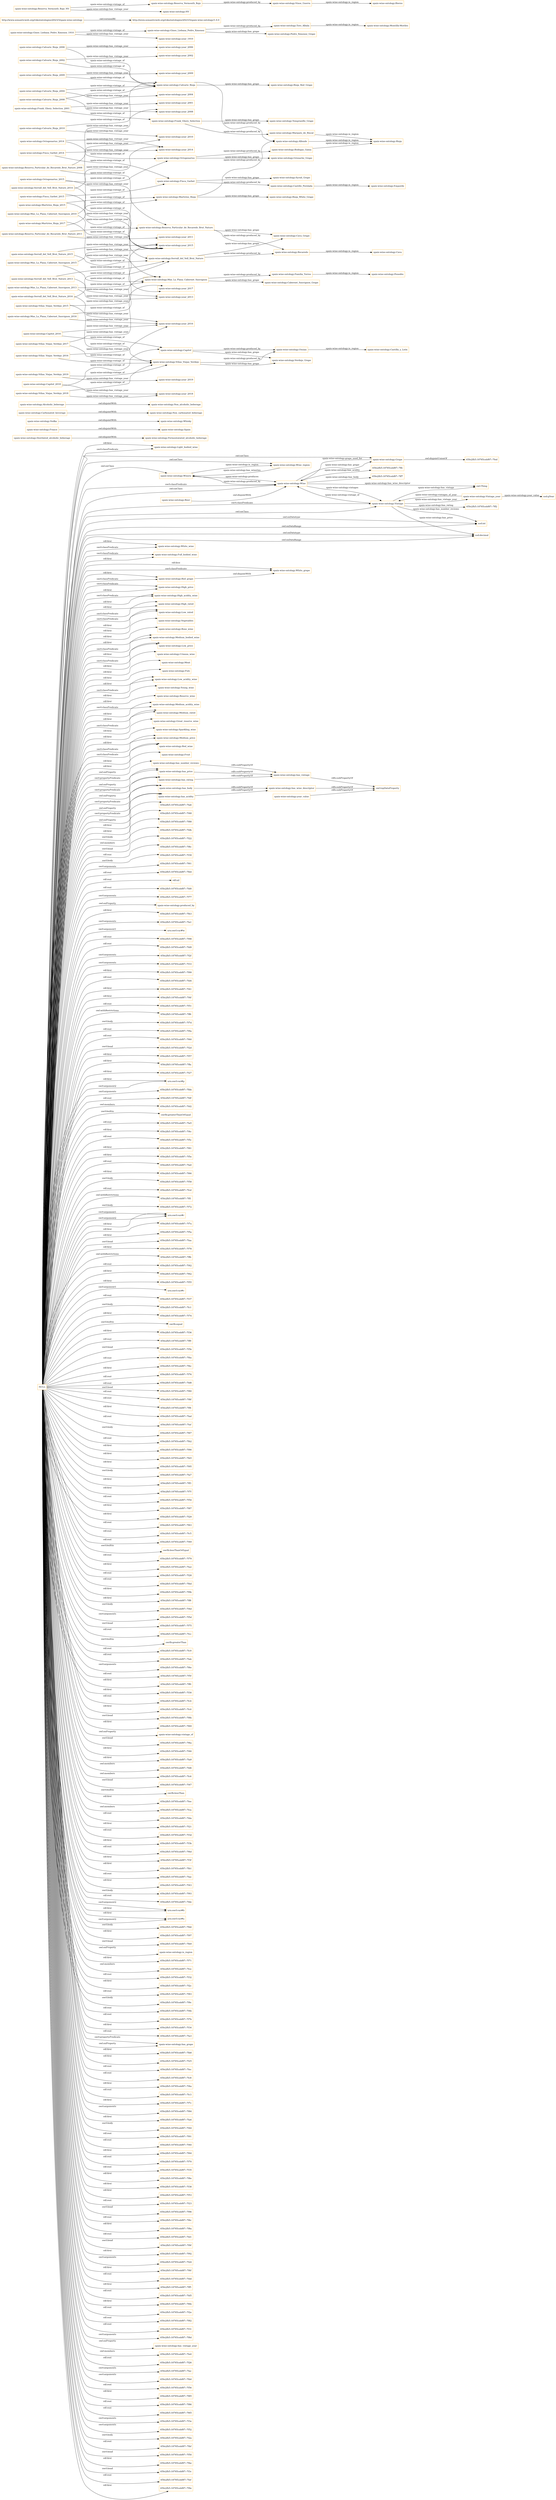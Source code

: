 digraph ar2dtool_diagram { 
rankdir=LR;
size="1501"
node [shape = rectangle, color="orange"]; "spain-wine-ontology:Light_bodied_wine" "spain-wine-ontology:Winery" "spain-wine-ontology:White_wine" "spain-wine-ontology:Full_bodied_wine" "spain-wine-ontology:White_grape" "spain-wine-ontology:Destilated_alcoholic_beberage" "spain-wine-ontology:High_price" "spain-wine-ontology:Spain" "spain-wine-ontology:Vodka" "spain-wine-ontology:High_acidity_wine" "spain-wine-ontology:High_rated" "spain-wine-ontology:Low_rated" "spain-wine-ontology:Vegetables" "spain-wine-ontology:Rose_wine" "spain-wine-ontology:Medium_bodied_wine" "spain-wine-ontology:Low_price" "spain-wine-ontology:Crianza_wine" "spain-wine-ontology:Meat" "spain-wine-ontology:Fish" "spain-wine-ontology:Whisky" "spain-wine-ontology:Wine_region" "spain-wine-ontology:Non_carbonated_beberage" "spain-wine-ontology:France" "spain-wine-ontology:Wine" "spain-wine-ontology:Grape" "spain-wine-ontology:Low_acidity_wine" "spain-wine-ontology:Young_wine" "spain-wine-ontology:Red_grape" "spain-wine-ontology:Vintage_year" "spain-wine-ontology:Beer" "spain-wine-ontology:Reserve_wine" "spain-wine-ontology:Medium_acidity_wine" "spain-wine-ontology:Non_alcoholic_beberage" "spain-wine-ontology:Medium_rated" "spain-wine-ontology:Great_reserve_wine" "spain-wine-ontology:Sparkling_wine" "spain-wine-ontology:Carbonated_beverage" "spain-wine-ontology:Medium_price" "spain-wine-ontology:Red_wine" "spain-wine-ontology:Fruit" "spain-wine-ontology:Fermentatated_alcoholic_beberage" "spain-wine-ontology:Vintage" "spain-wine-ontology:Alcoholic_beberage" ; /*classes style*/
	"spain-wine-ontology:Calvario_Rioja_2010" -> "spain-wine-ontology:Calvario_Rioja" [ label = "spain-wine-ontology:vintage_of" ];
	"spain-wine-ontology:Calvario_Rioja_2010" -> "spain-wine-ontology:year_2010" [ label = "spain-wine-ontology:has_vintage_year" ];
	"spain-wine-ontology:year_value" -> "owl:topDataProperty" [ label = "rdfs:subPropertyOf" ];
	"spain-wine-ontology:Mas_La_Plana_Cabernet_Sauvignon" -> "spain-wine-ontology:Familia_Torres" [ label = "spain-wine-ontology:produced_by" ];
	"spain-wine-ontology:Mas_La_Plana_Cabernet_Sauvignon" -> "spain-wine-ontology:Cabernet_Sauvignon_Grape" [ label = "spain-wine-ontology:has_grape" ];
	"spain-wine-ontology:Calvario_Rioja_2008" -> "spain-wine-ontology:Calvario_Rioja" [ label = "spain-wine-ontology:vintage_of" ];
	"spain-wine-ontology:Calvario_Rioja_2008" -> "spain-wine-ontology:year_2008" [ label = "spain-wine-ontology:has_vintage_year" ];
	"spain-wine-ontology:Viñas_Viejas_Verdejo_2017" -> "spain-wine-ontology:Viñas_Viejas_Verdejo" [ label = "spain-wine-ontology:vintage_of" ];
	"spain-wine-ontology:Viñas_Viejas_Verdejo_2017" -> "spain-wine-ontology:year_2017" [ label = "spain-wine-ontology:has_vintage_year" ];
	"spain-wine-ontology:Red_grape" -> "spain-wine-ontology:White_grape" [ label = "owl:disjointWith" ];
	"spain-wine-ontology:has_rating" -> "spain-wine-ontology:has_vintage" [ label = "rdfs:subPropertyOf" ];
	"spain-wine-ontology:Gines_Liebana_Pedro_Ximenez" -> "spain-wine-ontology:Toro_Albala" [ label = "spain-wine-ontology:produced_by" ];
	"spain-wine-ontology:Gines_Liebana_Pedro_Ximenez" -> "spain-wine-ontology:Pedro_Ximenez_Grape" [ label = "spain-wine-ontology:has_grape" ];
	"spain-wine-ontology:Calvario_Rioja_2002" -> "spain-wine-ontology:Calvario_Rioja" [ label = "spain-wine-ontology:vintage_of" ];
	"spain-wine-ontology:Calvario_Rioja_2002" -> "spain-wine-ontology:year_2002" [ label = "spain-wine-ontology:has_vintage_year" ];
	"spain-wine-ontology:Ossian" -> "spain-wine-ontology:Castilla_y_León" [ label = "spain-wine-ontology:is_region" ];
	"spain-wine-ontology:Carbonated_beverage" -> "spain-wine-ontology:Non_carbonated_beberage" [ label = "owl:disjointWith" ];
	"spain-wine-ontology:has_number_reviews" -> "spain-wine-ontology:has_vintage" [ label = "rdfs:subPropertyOf" ];
	"spain-wine-ontology:Reserva_Particular_de_Recaredo_Brut_Nature_2011" -> "spain-wine-ontology:Reserva_Particular_de_Recaredo_Brut_Nature" [ label = "spain-wine-ontology:vintage_of" ];
	"spain-wine-ontology:Reserva_Particular_de_Recaredo_Brut_Nature_2011" -> "spain-wine-ontology:year_2011" [ label = "spain-wine-ontology:has_vintage_year" ];
	"spain-wine-ontology:Martiries_Rioja" -> "spain-wine-ontology:Allende" [ label = "spain-wine-ontology:produced_by" ];
	"spain-wine-ontology:Martiries_Rioja" -> "spain-wine-ontology:Rioja_White_Grape" [ label = "spain-wine-ontology:has_grape" ];
	"spain-wine-ontology:Viñas_Viejas_Verdejo_2016" -> "spain-wine-ontology:Viñas_Viejas_Verdejo" [ label = "spain-wine-ontology:vintage_of" ];
	"spain-wine-ontology:Viñas_Viejas_Verdejo_2016" -> "spain-wine-ontology:year_2016" [ label = "spain-wine-ontology:has_vintage_year" ];
	"spain-wine-ontology:Mas_La_Plana_Cabernet_Sauvignon_2016" -> "spain-wine-ontology:Mas_La_Plana_Cabernet_Sauvignon" [ label = "spain-wine-ontology:vintage_of" ];
	"spain-wine-ontology:Mas_La_Plana_Cabernet_Sauvignon_2016" -> "spain-wine-ontology:year_2016" [ label = "spain-wine-ontology:has_vintage_year" ];
	"spain-wine-ontology:Serrall_del_Vell_Brut_Nature_2016" -> "spain-wine-ontology:Serrall_del_Vell_Brut_Nature" [ label = "spain-wine-ontology:vintage_of" ];
	"spain-wine-ontology:Serrall_del_Vell_Brut_Nature_2016" -> "spain-wine-ontology:year_2016" [ label = "spain-wine-ontology:has_vintage_year" ];
	"spain-wine-ontology:Recaredo" -> "spain-wine-ontology:Cava" [ label = "spain-wine-ontology:is_region" ];
	"spain-wine-ontology:Gines_Liebana_Pedro_Ximenez_1910" -> "spain-wine-ontology:Gines_Liebana_Pedro_Ximenez" [ label = "spain-wine-ontology:vintage_of" ];
	"spain-wine-ontology:Gines_Liebana_Pedro_Ximenez_1910" -> "spain-wine-ontology:year_1910" [ label = "spain-wine-ontology:has_vintage_year" ];
	"spain-wine-ontology:Bodegas_Gama" -> "spain-wine-ontology:Rioja" [ label = "spain-wine-ontology:is_region" ];
	"spain-wine-ontology:Frank_Ghery_Selection_2001" -> "spain-wine-ontology:Frank_Ghery_Selection" [ label = "spain-wine-ontology:vintage_of" ];
	"spain-wine-ontology:Frank_Ghery_Selection_2001" -> "spain-wine-ontology:year_2001" [ label = "spain-wine-ontology:has_vintage_year" ];
	"spain-wine-ontology:Martiries_Rioja_2017" -> "spain-wine-ontology:Martiries_Rioja" [ label = "spain-wine-ontology:vintage_of" ];
	"spain-wine-ontology:Martiries_Rioja_2017" -> "spain-wine-ontology:year_2017" [ label = "spain-wine-ontology:has_vintage_year" ];
	"spain-wine-ontology:Mas_La_Plana_Cabernet_Sauvignon_2010" -> "spain-wine-ontology:Mas_La_Plana_Cabernet_Sauvignon" [ label = "spain-wine-ontology:vintage_of" ];
	"spain-wine-ontology:Mas_La_Plana_Cabernet_Sauvignon_2010" -> "spain-wine-ontology:year_2010" [ label = "spain-wine-ontology:has_vintage_year" ];
	"spain-wine-ontology:has_wine_descriptor" -> "owl:topDataProperty" [ label = "rdfs:subPropertyOf" ];
	"spain-wine-ontology:has_price" -> "spain-wine-ontology:has_vintage" [ label = "rdfs:subPropertyOf" ];
	"spain-wine-ontology:Reserva_Particular_de_Recaredo_Brut_Nature_2008" -> "spain-wine-ontology:Reserva_Particular_de_Recaredo_Brut_Nature" [ label = "spain-wine-ontology:vintage_of" ];
	"spain-wine-ontology:Reserva_Particular_de_Recaredo_Brut_Nature_2008" -> "spain-wine-ontology:year_2008" [ label = "spain-wine-ontology:has_vintage_year" ];
	"http://www.semanticweb.org/roko/ontologies/2023/3/spain-wine-ontology" -> "http://www.semanticweb.org/roko/ontologies/2023/3/spain-wine-ontology/1.0.0" [ label = "owl:versionIRI" ];
	"spain-wine-ontology:Allende" -> "spain-wine-ontology:Rioja" [ label = "spain-wine-ontology:is_region" ];
	"spain-wine-ontology:Finca_Garbet_2015" -> "spain-wine-ontology:Finca_Garbet" [ label = "spain-wine-ontology:vintage_of" ];
	"spain-wine-ontology:Finca_Garbet_2015" -> "spain-wine-ontology:year_2015" [ label = "spain-wine-ontology:has_vintage_year" ];
	"spain-wine-ontology:Calvario_Rioja_2006" -> "spain-wine-ontology:Calvario_Rioja" [ label = "spain-wine-ontology:vintage_of" ];
	"spain-wine-ontology:Calvario_Rioja_2006" -> "spain-wine-ontology:year_2006" [ label = "spain-wine-ontology:has_vintage_year" ];
	"spain-wine-ontology:Alcoholic_beberage" -> "spain-wine-ontology:Non_alcoholic_beberage" [ label = "owl:disjointWith" ];
	"spain-wine-ontology:Viñas_Viejas_Verdejo_2015" -> "spain-wine-ontology:Viñas_Viejas_Verdejo" [ label = "spain-wine-ontology:vintage_of" ];
	"spain-wine-ontology:Viñas_Viejas_Verdejo_2015" -> "spain-wine-ontology:year_2015" [ label = "spain-wine-ontology:has_vintage_year" ];
	"spain-wine-ontology:Serrall_del_Vell_Brut_Nature" -> "spain-wine-ontology:Recaredo" [ label = "spain-wine-ontology:produced_by" ];
	"spain-wine-ontology:Serrall_del_Vell_Brut_Nature" -> "spain-wine-ontology:Cava_Grape" [ label = "spain-wine-ontology:has_grape" ];
	"spain-wine-ontology:has_acidity" -> "spain-wine-ontology:has_wine_descriptor" [ label = "rdfs:subPropertyOf" ];
	"spain-wine-ontology:Castillo_Perelada" -> "spain-wine-ontology:Empordà" [ label = "spain-wine-ontology:is_region" ];
	"spain-wine-ontology:Mas_La_Plana_Cabernet_Sauvignon_2015" -> "spain-wine-ontology:Mas_La_Plana_Cabernet_Sauvignon" [ label = "spain-wine-ontology:vintage_of" ];
	"spain-wine-ontology:Mas_La_Plana_Cabernet_Sauvignon_2015" -> "spain-wine-ontology:year_2015" [ label = "spain-wine-ontology:has_vintage_year" ];
	"spain-wine-ontology:Capitel_2018" -> "spain-wine-ontology:Capitel" [ label = "spain-wine-ontology:vintage_of" ];
	"spain-wine-ontology:Capitel_2018" -> "spain-wine-ontology:year_2018" [ label = "spain-wine-ontology:has_vintage_year" ];
	"spain-wine-ontology:Marqués_de_Riscal" -> "spain-wine-ontology:Rioja" [ label = "spain-wine-ontology:is_region" ];
	"spain-wine-ontology:Serrall_del_Vell_Brut_Nature_2015" -> "spain-wine-ontology:Serrall_del_Vell_Brut_Nature" [ label = "spain-wine-ontology:vintage_of" ];
	"spain-wine-ontology:Serrall_del_Vell_Brut_Nature_2015" -> "spain-wine-ontology:year_2015" [ label = "spain-wine-ontology:has_vintage_year" ];
	"spain-wine-ontology:Grape" -> "65fe2fb5:18785cebf87:-7fed" [ label = "owl:disjointUnionOf" ];
	"spain-wine-ontology:Octogenarius" -> "spain-wine-ontology:Bodegas_Gama" [ label = "spain-wine-ontology:produced_by" ];
	"spain-wine-ontology:Octogenarius" -> "spain-wine-ontology:Grenache_Grape" [ label = "spain-wine-ontology:has_grape" ];
	"spain-wine-ontology:Calvario_Rioja" -> "spain-wine-ontology:Allende" [ label = "spain-wine-ontology:produced_by" ];
	"spain-wine-ontology:Calvario_Rioja" -> "spain-wine-ontology:Rioja_Red_Grape" [ label = "spain-wine-ontology:has_grape" ];
	"NULL" -> "65fe2fb5:18785cebf87:-7fa6" [ label = "rdf:first" ];
	"NULL" -> "spain-wine-ontology:has_acidity" [ label = "swrl:propertyPredicate" ];
	"NULL" -> "65fe2fb5:18785cebf87:-7f48" [ label = "rdf:first" ];
	"NULL" -> "65fe2fb5:18785cebf87:-7f88" [ label = "swrl:body" ];
	"NULL" -> "spain-wine-ontology:Full_bodied_wine" [ label = "swrl:classPredicate" ];
	"NULL" -> "65fe2fb5:18785cebf87:-7fdb" [ label = "owl:members" ];
	"NULL" -> "spain-wine-ontology:High_acidity_wine" [ label = "swrl:classPredicate" ];
	"NULL" -> "65fe2fb5:18785cebf87:-7f22" [ label = "swrl:head" ];
	"NULL" -> "65fe2fb5:18785cebf87:-7f8c" [ label = "rdf:rest" ];
	"NULL" -> "65fe2fb5:18785cebf87:-7f39" [ label = "swrl:body" ];
	"NULL" -> "65fe2fb5:18785cebf87:-7f61" [ label = "swrl:arguments" ];
	"NULL" -> "65fe2fb5:18785cebf87:-7fb4" [ label = "rdf:rest" ];
	"NULL" -> "spain-wine-ontology:Winery" [ label = "owl:onClass" ];
	"NULL" -> "rdf:nil" [ label = "rdf:rest" ];
	"NULL" -> "65fe2fb5:18785cebf87:-7fd0" [ label = "rdf:rest" ];
	"NULL" -> "65fe2fb5:18785cebf87:-7f77" [ label = "swrl:arguments" ];
	"NULL" -> "spain-wine-ontology:produced_by" [ label = "owl:onProperty" ];
	"NULL" -> "65fe2fb5:18785cebf87:-7fb3" [ label = "rdf:first" ];
	"NULL" -> "spain-wine-ontology:Great_reserve_wine" [ label = "rdf:first" ];
	"NULL" -> "65fe2fb5:18785cebf87:-7fa1" [ label = "swrl:arguments" ];
	"NULL" -> "urn:swrl:var#w" [ label = "swrl:argument1" ];
	"NULL" -> "65fe2fb5:18785cebf87:-7f98" [ label = "rdf:rest" ];
	"NULL" -> "65fe2fb5:18785cebf87:-7fd9" [ label = "rdf:rest" ];
	"NULL" -> "65fe2fb5:18785cebf87:-7f2f" [ label = "swrl:arguments" ];
	"NULL" -> "65fe2fb5:18785cebf87:-7f33" [ label = "swrl:arguments" ];
	"NULL" -> "65fe2fb5:18785cebf87:-7f99" [ label = "rdf:first" ];
	"NULL" -> "65fe2fb5:18785cebf87:-7fd4" [ label = "rdf:rest" ];
	"NULL" -> "spain-wine-ontology:Meat" [ label = "rdf:first" ];
	"NULL" -> "65fe2fb5:18785cebf87:-7f41" [ label = "rdf:first" ];
	"NULL" -> "65fe2fb5:18785cebf87:-7f4f" [ label = "rdf:first" ];
	"NULL" -> "spain-wine-ontology:High_price" [ label = "swrl:classPredicate" ];
	"NULL" -> "65fe2fb5:18785cebf87:-7f51" [ label = "rdf:rest" ];
	"NULL" -> "spain-wine-ontology:Red_wine" [ label = "swrl:classPredicate" ];
	"NULL" -> "spain-wine-ontology:Vintage" [ label = "owl:onClass" ];
	"NULL" -> "65fe2fb5:18785cebf87:-7ff6" [ label = "owl:withRestrictions" ];
	"NULL" -> "65fe2fb5:18785cebf87:-7f7d" [ label = "swrl:body" ];
	"NULL" -> "65fe2fb5:18785cebf87:-7f9a" [ label = "rdf:rest" ];
	"NULL" -> "65fe2fb5:18785cebf87:-7f60" [ label = "rdf:rest" ];
	"NULL" -> "spain-wine-ontology:Sparkling_wine" [ label = "rdf:first" ];
	"NULL" -> "65fe2fb5:18785cebf87:-7f2d" [ label = "swrl:head" ];
	"NULL" -> "65fe2fb5:18785cebf87:-7f57" [ label = "rdf:first" ];
	"NULL" -> "spain-wine-ontology:Low_rated" [ label = "swrl:classPredicate" ];
	"NULL" -> "65fe2fb5:18785cebf87:-7ffa" [ label = "rdf:first" ];
	"NULL" -> "65fe2fb5:18785cebf87:-7f27" [ label = "rdf:first" ];
	"NULL" -> "urn:swrl:var#p" [ label = "rdf:first" ];
	"NULL" -> "spain-wine-ontology:has_price" [ label = "swrl:propertyPredicate" ];
	"NULL" -> "65fe2fb5:18785cebf87:-7fbb" [ label = "swrl:arguments" ];
	"NULL" -> "65fe2fb5:18785cebf87:-7fdf" [ label = "rdf:rest" ];
	"NULL" -> "65fe2fb5:18785cebf87:-7fd2" [ label = "owl:members" ];
	"NULL" -> "swrlb:greaterThanOrEqual" [ label = "swrl:builtin" ];
	"NULL" -> "65fe2fb5:18785cebf87:-7fa5" [ label = "rdf:rest" ];
	"NULL" -> "65fe2fb5:18785cebf87:-7f4c" [ label = "rdf:first" ];
	"NULL" -> "65fe2fb5:18785cebf87:-7f5c" [ label = "rdf:rest" ];
	"NULL" -> "65fe2fb5:18785cebf87:-7f81" [ label = "rdf:first" ];
	"NULL" -> "65fe2fb5:18785cebf87:-7f5e" [ label = "rdf:first" ];
	"NULL" -> "spain-wine-ontology:Medium_bodied_wine" [ label = "rdf:first" ];
	"NULL" -> "65fe2fb5:18785cebf87:-7fa0" [ label = "rdf:rest" ];
	"NULL" -> "65fe2fb5:18785cebf87:-7f66" [ label = "rdf:first" ];
	"NULL" -> "65fe2fb5:18785cebf87:-7f58" [ label = "swrl:body" ];
	"NULL" -> "65fe2fb5:18785cebf87:-7fcd" [ label = "rdf:rest" ];
	"NULL" -> "spain-wine-ontology:Wine" [ label = "swrl:classPredicate" ];
	"NULL" -> "65fe2fb5:18785cebf87:-7ff1" [ label = "owl:withRestrictions" ];
	"NULL" -> "65fe2fb5:18785cebf87:-7f72" [ label = "swrl:body" ];
	"NULL" -> "spain-wine-ontology:has_body" [ label = "swrl:propertyPredicate" ];
	"NULL" -> "urn:swrl:var#r" [ label = "swrl:argument1" ];
	"NULL" -> "xsd:int" [ label = "owl:onDatatype" ];
	"NULL" -> "65fe2fb5:18785cebf87:-7f7a" [ label = "rdf:first" ];
	"NULL" -> "65fe2fb5:18785cebf87:-7f5a" [ label = "rdf:first" ];
	"NULL" -> "spain-wine-ontology:Full_bodied_wine" [ label = "rdf:first" ];
	"NULL" -> "65fe2fb5:18785cebf87:-7faa" [ label = "swrl:head" ];
	"NULL" -> "65fe2fb5:18785cebf87:-7f78" [ label = "rdf:first" ];
	"NULL" -> "65fe2fb5:18785cebf87:-7ffb" [ label = "owl:withRestrictions" ];
	"NULL" -> "spain-wine-ontology:has_rating" [ label = "owl:onProperty" ];
	"NULL" -> "65fe2fb5:18785cebf87:-7f42" [ label = "rdf:rest" ];
	"NULL" -> "65fe2fb5:18785cebf87:-7f62" [ label = "rdf:first" ];
	"NULL" -> "65fe2fb5:18785cebf87:-7f55" [ label = "rdf:first" ];
	"NULL" -> "urn:swrl:var#p" [ label = "swrl:argument2" ];
	"NULL" -> "spain-wine-ontology:has_body" [ label = "owl:onProperty" ];
	"NULL" -> "urn:swrl:var#v" [ label = "swrl:argument1" ];
	"NULL" -> "65fe2fb5:18785cebf87:-7f37" [ label = "rdf:rest" ];
	"NULL" -> "65fe2fb5:18785cebf87:-7fc1" [ label = "swrl:body" ];
	"NULL" -> "65fe2fb5:18785cebf87:-7f74" [ label = "rdf:first" ];
	"NULL" -> "swrlb:equal" [ label = "swrl:builtin" ];
	"NULL" -> "65fe2fb5:18785cebf87:-7f36" [ label = "rdf:first" ];
	"NULL" -> "65fe2fb5:18785cebf87:-7ff9" [ label = "rdf:rest" ];
	"NULL" -> "65fe2fb5:18785cebf87:-7f5b" [ label = "swrl:head" ];
	"NULL" -> "65fe2fb5:18785cebf87:-7fba" [ label = "rdf:rest" ];
	"NULL" -> "65fe2fb5:18785cebf87:-7fbc" [ label = "rdf:first" ];
	"NULL" -> "65fe2fb5:18785cebf87:-7f76" [ label = "rdf:rest" ];
	"NULL" -> "65fe2fb5:18785cebf87:-7fd8" [ label = "rdf:rest" ];
	"NULL" -> "65fe2fb5:18785cebf87:-7f80" [ label = "swrl:head" ];
	"NULL" -> "65fe2fb5:18785cebf87:-7f8f" [ label = "rdf:rest" ];
	"NULL" -> "65fe2fb5:18785cebf87:-7ff4" [ label = "rdf:rest" ];
	"NULL" -> "spain-wine-ontology:Light_bodied_wine" [ label = "rdf:first" ];
	"NULL" -> "65fe2fb5:18785cebf87:-7fad" [ label = "rdf:first" ];
	"NULL" -> "65fe2fb5:18785cebf87:-7faf" [ label = "rdf:rest" ];
	"NULL" -> "65fe2fb5:18785cebf87:-7f67" [ label = "swrl:body" ];
	"NULL" -> "65fe2fb5:18785cebf87:-7fb2" [ label = "rdf:rest" ];
	"NULL" -> "65fe2fb5:18785cebf87:-7f90" [ label = "rdf:first" ];
	"NULL" -> "65fe2fb5:18785cebf87:-7fb5" [ label = "rdf:first" ];
	"NULL" -> "65fe2fb5:18785cebf87:-7f95" [ label = "rdf:first" ];
	"NULL" -> "65fe2fb5:18785cebf87:-7fa7" [ label = "swrl:body" ];
	"NULL" -> "65fe2fb5:18785cebf87:-7ff3" [ label = "rdf:first" ];
	"NULL" -> "spain-wine-ontology:Wine" [ label = "owl:onClass" ];
	"NULL" -> "spain-wine-ontology:White_wine" [ label = "rdf:first" ];
	"NULL" -> "spain-wine-ontology:Light_bodied_wine" [ label = "swrl:classPredicate" ];
	"NULL" -> "65fe2fb5:18785cebf87:-7f7f" [ label = "rdf:first" ];
	"NULL" -> "spain-wine-ontology:Medium_rated" [ label = "rdf:first" ];
	"NULL" -> "65fe2fb5:18785cebf87:-7f54" [ label = "rdf:rest" ];
	"NULL" -> "65fe2fb5:18785cebf87:-7f87" [ label = "rdf:first" ];
	"NULL" -> "65fe2fb5:18785cebf87:-7f29" [ label = "rdf:first" ];
	"NULL" -> "spain-wine-ontology:High_rated" [ label = "rdf:first" ];
	"NULL" -> "65fe2fb5:18785cebf87:-7f63" [ label = "rdf:rest" ];
	"NULL" -> "65fe2fb5:18785cebf87:-7fc5" [ label = "rdf:rest" ];
	"NULL" -> "65fe2fb5:18785cebf87:-7f49" [ label = "rdf:rest" ];
	"NULL" -> "swrlb:lessThanOrEqual" [ label = "swrl:builtin" ];
	"NULL" -> "65fe2fb5:18785cebf87:-7f79" [ label = "rdf:rest" ];
	"NULL" -> "65fe2fb5:18785cebf87:-7fa2" [ label = "rdf:first" ];
	"NULL" -> "65fe2fb5:18785cebf87:-7f28" [ label = "rdf:rest" ];
	"NULL" -> "65fe2fb5:18785cebf87:-7fbd" [ label = "rdf:rest" ];
	"NULL" -> "65fe2fb5:18785cebf87:-7f9b" [ label = "rdf:first" ];
	"NULL" -> "65fe2fb5:18785cebf87:-7ff8" [ label = "rdf:first" ];
	"NULL" -> "urn:swrl:var#r" [ label = "swrl:argument2" ];
	"NULL" -> "65fe2fb5:18785cebf87:-7f4d" [ label = "swrl:body" ];
	"NULL" -> "65fe2fb5:18785cebf87:-7f5d" [ label = "swrl:arguments" ];
	"NULL" -> "spain-wine-ontology:White_grape" [ label = "rdf:first" ];
	"NULL" -> "65fe2fb5:18785cebf87:-7f75" [ label = "swrl:head" ];
	"NULL" -> "65fe2fb5:18785cebf87:-7fcc" [ label = "rdf:rest" ];
	"NULL" -> "swrlb:greaterThan" [ label = "swrl:builtin" ];
	"NULL" -> "65fe2fb5:18785cebf87:-7fc9" [ label = "rdf:rest" ];
	"NULL" -> "65fe2fb5:18785cebf87:-7fab" [ label = "rdf:rest" ];
	"NULL" -> "spain-wine-ontology:Red_wine" [ label = "rdf:first" ];
	"NULL" -> "65fe2fb5:18785cebf87:-7f6e" [ label = "swrl:arguments" ];
	"NULL" -> "65fe2fb5:18785cebf87:-7f5f" [ label = "rdf:rest" ];
	"NULL" -> "65fe2fb5:18785cebf87:-7ff0" [ label = "rdf:first" ];
	"NULL" -> "65fe2fb5:18785cebf87:-7f30" [ label = "rdf:first" ];
	"NULL" -> "65fe2fb5:18785cebf87:-7fc4" [ label = "rdf:rest" ];
	"NULL" -> "spain-wine-ontology:Medium_bodied_wine" [ label = "swrl:classPredicate" ];
	"NULL" -> "spain-wine-ontology:High_price" [ label = "rdf:first" ];
	"NULL" -> "65fe2fb5:18785cebf87:-7fc0" [ label = "rdf:first" ];
	"NULL" -> "spain-wine-ontology:Medium_price" [ label = "rdf:first" ];
	"NULL" -> "spain-wine-ontology:Low_price" [ label = "rdf:first" ];
	"NULL" -> "65fe2fb5:18785cebf87:-7f8b" [ label = "swrl:head" ];
	"NULL" -> "65fe2fb5:18785cebf87:-7f69" [ label = "rdf:first" ];
	"NULL" -> "spain-wine-ontology:vintage_of" [ label = "owl:onProperty" ];
	"NULL" -> "spain-wine-ontology:Crianza_wine" [ label = "rdf:first" ];
	"NULL" -> "65fe2fb5:18785cebf87:-7f6a" [ label = "swrl:head" ];
	"NULL" -> "65fe2fb5:18785cebf87:-7f46" [ label = "rdf:first" ];
	"NULL" -> "65fe2fb5:18785cebf87:-7fa9" [ label = "rdf:first" ];
	"NULL" -> "65fe2fb5:18785cebf87:-7fd6" [ label = "owl:members" ];
	"NULL" -> "65fe2fb5:18785cebf87:-7fc6" [ label = "owl:members" ];
	"NULL" -> "65fe2fb5:18785cebf87:-7f47" [ label = "swrl:head" ];
	"NULL" -> "swrlb:lessThan" [ label = "swrl:builtin" ];
	"NULL" -> "spain-wine-ontology:Low_acidity_wine" [ label = "rdf:first" ];
	"NULL" -> "65fe2fb5:18785cebf87:-7fee" [ label = "rdf:first" ];
	"NULL" -> "65fe2fb5:18785cebf87:-7fca" [ label = "owl:members" ];
	"NULL" -> "65fe2fb5:18785cebf87:-7fda" [ label = "rdf:rest" ];
	"NULL" -> "65fe2fb5:18785cebf87:-7f21" [ label = "rdf:first" ];
	"NULL" -> "spain-wine-ontology:Fruit" [ label = "rdf:first" ];
	"NULL" -> "spain-wine-ontology:High_rated" [ label = "swrl:classPredicate" ];
	"NULL" -> "65fe2fb5:18785cebf87:-7f3d" [ label = "rdf:rest" ];
	"NULL" -> "65fe2fb5:18785cebf87:-7f3b" [ label = "rdf:first" ];
	"NULL" -> "65fe2fb5:18785cebf87:-7f6d" [ label = "rdf:rest" ];
	"NULL" -> "65fe2fb5:18785cebf87:-7f3f" [ label = "rdf:first" ];
	"NULL" -> "65fe2fb5:18785cebf87:-7fb1" [ label = "rdf:first" ];
	"NULL" -> "spain-wine-ontology:has_price" [ label = "owl:onProperty" ];
	"NULL" -> "65fe2fb5:18785cebf87:-7fae" [ label = "rdf:rest" ];
	"NULL" -> "65fe2fb5:18785cebf87:-7f43" [ label = "rdf:first" ];
	"NULL" -> "spain-wine-ontology:Medium_rated" [ label = "swrl:classPredicate" ];
	"NULL" -> "65fe2fb5:18785cebf87:-7f93" [ label = "swrl:body" ];
	"NULL" -> "spain-wine-ontology:Fish" [ label = "rdf:first" ];
	"NULL" -> "65fe2fb5:18785cebf87:-7fde" [ label = "rdf:rest" ];
	"NULL" -> "spain-wine-ontology:has_rating" [ label = "swrl:propertyPredicate" ];
	"NULL" -> "urn:swrl:var#b" [ label = "swrl:argument2" ];
	"NULL" -> "urn:swrl:var#a" [ label = "rdf:first" ];
	"NULL" -> "65fe2fb5:18785cebf87:-7fb6" [ label = "swrl:body" ];
	"NULL" -> "65fe2fb5:18785cebf87:-7f97" [ label = "rdf:first" ];
	"NULL" -> "65fe2fb5:18785cebf87:-7fb9" [ label = "swrl:head" ];
	"NULL" -> "spain-wine-ontology:Grape" [ label = "owl:onClass" ];
	"NULL" -> "spain-wine-ontology:is_region" [ label = "owl:onProperty" ];
	"NULL" -> "xsd:int" [ label = "owl:onDataRange" ];
	"NULL" -> "spain-wine-ontology:Low_acidity_wine" [ label = "swrl:classPredicate" ];
	"NULL" -> "65fe2fb5:18785cebf87:-7f71" [ label = "rdf:first" ];
	"NULL" -> "spain-wine-ontology:Red_grape" [ label = "rdf:first" ];
	"NULL" -> "65fe2fb5:18785cebf87:-7fce" [ label = "owl:members" ];
	"NULL" -> "65fe2fb5:18785cebf87:-7f32" [ label = "rdf:rest" ];
	"NULL" -> "65fe2fb5:18785cebf87:-7f2c" [ label = "rdf:first" ];
	"NULL" -> "65fe2fb5:18785cebf87:-7f83" [ label = "rdf:rest" ];
	"NULL" -> "urn:swrl:var#r" [ label = "rdf:first" ];
	"NULL" -> "65fe2fb5:18785cebf87:-7f9c" [ label = "swrl:body" ];
	"NULL" -> "xsd:decimal" [ label = "owl:onDataRange" ];
	"NULL" -> "65fe2fb5:18785cebf87:-7f4b" [ label = "rdf:rest" ];
	"NULL" -> "65fe2fb5:18785cebf87:-7f7b" [ label = "rdf:rest" ];
	"NULL" -> "65fe2fb5:18785cebf87:-7f34" [ label = "rdf:first" ];
	"NULL" -> "urn:swrl:var#b" [ label = "rdf:first" ];
	"NULL" -> "65fe2fb5:18785cebf87:-7fa3" [ label = "rdf:rest" ];
	"NULL" -> "urn:swrl:var#a" [ label = "swrl:argument2" ];
	"NULL" -> "spain-wine-ontology:has_grape" [ label = "swrl:propertyPredicate" ];
	"NULL" -> "65fe2fb5:18785cebf87:-7fb8" [ label = "rdf:first" ];
	"NULL" -> "spain-wine-ontology:High_acidity_wine" [ label = "rdf:first" ];
	"NULL" -> "65fe2fb5:18785cebf87:-7f25" [ label = "rdf:first" ];
	"NULL" -> "65fe2fb5:18785cebf87:-7fec" [ label = "rdf:rest" ];
	"NULL" -> "spain-wine-ontology:Young_wine" [ label = "rdf:first" ];
	"NULL" -> "65fe2fb5:18785cebf87:-7fc8" [ label = "rdf:rest" ];
	"NULL" -> "spain-wine-ontology:Low_price" [ label = "swrl:classPredicate" ];
	"NULL" -> "65fe2fb5:18785cebf87:-7f4a" [ label = "rdf:first" ];
	"NULL" -> "65fe2fb5:18785cebf87:-7fc3" [ label = "rdf:rest" ];
	"NULL" -> "65fe2fb5:18785cebf87:-7f7c" [ label = "rdf:first" ];
	"NULL" -> "65fe2fb5:18785cebf87:-7f84" [ label = "swrl:arguments" ];
	"NULL" -> "65fe2fb5:18785cebf87:-7fa4" [ label = "rdf:first" ];
	"NULL" -> "65fe2fb5:18785cebf87:-7f44" [ label = "swrl:body" ];
	"NULL" -> "65fe2fb5:18785cebf87:-7f91" [ label = "rdf:rest" ];
	"NULL" -> "65fe2fb5:18785cebf87:-7f40" [ label = "rdf:rest" ];
	"NULL" -> "65fe2fb5:18785cebf87:-7f64" [ label = "rdf:first" ];
	"NULL" -> "65fe2fb5:18785cebf87:-7f70" [ label = "rdf:rest" ];
	"NULL" -> "spain-wine-ontology:Vintage" [ label = "swrl:classPredicate" ];
	"NULL" -> "65fe2fb5:18785cebf87:-7f35" [ label = "rdf:rest" ];
	"NULL" -> "65fe2fb5:18785cebf87:-7f8e" [ label = "rdf:first" ];
	"NULL" -> "spain-wine-ontology:has_grape" [ label = "owl:onProperty" ];
	"NULL" -> "spain-wine-ontology:Vegetables" [ label = "rdf:first" ];
	"NULL" -> "65fe2fb5:18785cebf87:-7f38" [ label = "rdf:first" ];
	"NULL" -> "spain-wine-ontology:Reserve_wine" [ label = "rdf:first" ];
	"NULL" -> "65fe2fb5:18785cebf87:-7f53" [ label = "rdf:first" ];
	"NULL" -> "65fe2fb5:18785cebf87:-7f23" [ label = "rdf:rest" ];
	"NULL" -> "spain-wine-ontology:Red_grape" [ label = "swrl:classPredicate" ];
	"NULL" -> "65fe2fb5:18785cebf87:-7f96" [ label = "swrl:head" ];
	"NULL" -> "65fe2fb5:18785cebf87:-7f6c" [ label = "rdf:rest" ];
	"NULL" -> "spain-wine-ontology:Wine_region" [ label = "owl:onClass" ];
	"NULL" -> "65fe2fb5:18785cebf87:-7f8a" [ label = "rdf:first" ];
	"NULL" -> "65fe2fb5:18785cebf87:-7fd1" [ label = "rdf:rest" ];
	"NULL" -> "65fe2fb5:18785cebf87:-7f9f" [ label = "swrl:head" ];
	"NULL" -> "65fe2fb5:18785cebf87:-7f92" [ label = "rdf:first" ];
	"NULL" -> "65fe2fb5:18785cebf87:-7f24" [ label = "swrl:arguments" ];
	"NULL" -> "65fe2fb5:18785cebf87:-7f6f" [ label = "rdf:first" ];
	"NULL" -> "spain-wine-ontology:has_number_reviews" [ label = "owl:onProperty" ];
	"NULL" -> "spain-wine-ontology:Medium_price" [ label = "swrl:classPredicate" ];
	"NULL" -> "65fe2fb5:18785cebf87:-7fdd" [ label = "rdf:rest" ];
	"NULL" -> "65fe2fb5:18785cebf87:-7ff5" [ label = "rdf:first" ];
	"NULL" -> "spain-wine-ontology:Rose_wine" [ label = "rdf:first" ];
	"NULL" -> "65fe2fb5:18785cebf87:-7fd5" [ label = "rdf:rest" ];
	"NULL" -> "spain-wine-ontology:Medium_acidity_wine" [ label = "swrl:classPredicate" ];
	"NULL" -> "65fe2fb5:18785cebf87:-7f6b" [ label = "rdf:first" ];
	"NULL" -> "65fe2fb5:18785cebf87:-7f2e" [ label = "rdf:rest" ];
	"NULL" -> "65fe2fb5:18785cebf87:-7f82" [ label = "rdf:rest" ];
	"NULL" -> "65fe2fb5:18785cebf87:-7f31" [ label = "rdf:rest" ];
	"NULL" -> "65fe2fb5:18785cebf87:-7f8d" [ label = "swrl:arguments" ];
	"NULL" -> "spain-wine-ontology:White_grape" [ label = "swrl:classPredicate" ];
	"NULL" -> "spain-wine-ontology:has_vintage_year" [ label = "owl:onProperty" ];
	"NULL" -> "65fe2fb5:18785cebf87:-7fe0" [ label = "owl:members" ];
	"NULL" -> "65fe2fb5:18785cebf87:-7f26" [ label = "rdf:rest" ];
	"NULL" -> "65fe2fb5:18785cebf87:-7fac" [ label = "swrl:arguments" ];
	"NULL" -> "65fe2fb5:18785cebf87:-7fb0" [ label = "swrl:arguments" ];
	"NULL" -> "xsd:decimal" [ label = "owl:onDatatype" ];
	"NULL" -> "65fe2fb5:18785cebf87:-7f56" [ label = "rdf:rest" ];
	"NULL" -> "65fe2fb5:18785cebf87:-7f85" [ label = "rdf:first" ];
	"NULL" -> "65fe2fb5:18785cebf87:-7f86" [ label = "rdf:rest" ];
	"NULL" -> "65fe2fb5:18785cebf87:-7f65" [ label = "rdf:rest" ];
	"NULL" -> "spain-wine-ontology:has_acidity" [ label = "owl:onProperty" ];
	"NULL" -> "65fe2fb5:18785cebf87:-7f3e" [ label = "swrl:arguments" ];
	"NULL" -> "spain-wine-ontology:Medium_acidity_wine" [ label = "rdf:first" ];
	"NULL" -> "spain-wine-ontology:Low_rated" [ label = "rdf:first" ];
	"NULL" -> "65fe2fb5:18785cebf87:-7f52" [ label = "swrl:arguments" ];
	"NULL" -> "65fe2fb5:18785cebf87:-7f2a" [ label = "swrl:body" ];
	"NULL" -> "spain-wine-ontology:White_wine" [ label = "swrl:classPredicate" ];
	"NULL" -> "65fe2fb5:18785cebf87:-7fbf" [ label = "rdf:rest" ];
	"NULL" -> "65fe2fb5:18785cebf87:-7f50" [ label = "swrl:head" ];
	"NULL" -> "65fe2fb5:18785cebf87:-7fbe" [ label = "rdf:first" ];
	"NULL" -> "65fe2fb5:18785cebf87:-7f3c" [ label = "swrl:head" ];
	"NULL" -> "65fe2fb5:18785cebf87:-7fef" [ label = "rdf:rest" ];
	"NULL" -> "65fe2fb5:18785cebf87:-7f9e" [ label = "rdf:first" ];
	"spain-wine-ontology:Finca_Garbet_2014" -> "spain-wine-ontology:Finca_Garbet" [ label = "spain-wine-ontology:vintage_of" ];
	"spain-wine-ontology:Finca_Garbet_2014" -> "spain-wine-ontology:year_2014" [ label = "spain-wine-ontology:has_vintage_year" ];
	"spain-wine-ontology:Octogenarius_2015" -> "spain-wine-ontology:Octogenarius" [ label = "spain-wine-ontology:vintage_of" ];
	"spain-wine-ontology:Octogenarius_2015" -> "spain-wine-ontology:year_2015" [ label = "spain-wine-ontology:has_vintage_year" ];
	"spain-wine-ontology:Vodka" -> "spain-wine-ontology:Whisky" [ label = "owl:disjointWith" ];
	"spain-wine-ontology:Serrall_del_Vell_Brut_Nature_2014" -> "spain-wine-ontology:Serrall_del_Vell_Brut_Nature" [ label = "spain-wine-ontology:vintage_of" ];
	"spain-wine-ontology:Serrall_del_Vell_Brut_Nature_2014" -> "spain-wine-ontology:year_2014" [ label = "spain-wine-ontology:has_vintage_year" ];
	"spain-wine-ontology:Martiries_Rioja_2015" -> "spain-wine-ontology:Martiries_Rioja" [ label = "spain-wine-ontology:vintage_of" ];
	"spain-wine-ontology:Martiries_Rioja_2015" -> "spain-wine-ontology:year_2015" [ label = "spain-wine-ontology:has_vintage_year" ];
	"spain-wine-ontology:Viñas_Viejas_Verdejo" -> "spain-wine-ontology:Ossian" [ label = "spain-wine-ontology:produced_by" ];
	"spain-wine-ontology:Viñas_Viejas_Verdejo" -> "spain-wine-ontology:Verdejo_Grape" [ label = "spain-wine-ontology:has_grape" ];
	"spain-wine-ontology:Beer" -> "spain-wine-ontology:Wine" [ label = "owl:disjointWith" ];
	"spain-wine-ontology:France" -> "spain-wine-ontology:Spain" [ label = "owl:disjointWith" ];
	"spain-wine-ontology:Viñas_Viejas_Verdejo_2019" -> "spain-wine-ontology:Viñas_Viejas_Verdejo" [ label = "spain-wine-ontology:vintage_of" ];
	"spain-wine-ontology:Viñas_Viejas_Verdejo_2019" -> "spain-wine-ontology:year_2019" [ label = "spain-wine-ontology:has_vintage_year" ];
	"spain-wine-ontology:has_vintage" -> "owl:topDataProperty" [ label = "rdfs:subPropertyOf" ];
	"spain-wine-ontology:Familia_Torres" -> "spain-wine-ontology:Penedès" [ label = "spain-wine-ontology:is_region" ];
	"spain-wine-ontology:Vinos_Guerra" -> "spain-wine-ontology:Bierzo" [ label = "spain-wine-ontology:is_region" ];
	"spain-wine-ontology:Calvario_Rioja_2004" -> "spain-wine-ontology:Calvario_Rioja" [ label = "spain-wine-ontology:vintage_of" ];
	"spain-wine-ontology:Calvario_Rioja_2004" -> "spain-wine-ontology:year_2004" [ label = "spain-wine-ontology:has_vintage_year" ];
	"spain-wine-ontology:Reserva_Particular_de_Recaredo_Brut_Nature" -> "spain-wine-ontology:Recaredo" [ label = "spain-wine-ontology:produced_by" ];
	"spain-wine-ontology:Reserva_Particular_de_Recaredo_Brut_Nature" -> "spain-wine-ontology:Cava_Grape" [ label = "spain-wine-ontology:has_grape" ];
	"spain-wine-ontology:Toro_Albala" -> "spain-wine-ontology:Montilla-Moriles" [ label = "spain-wine-ontology:is_region" ];
	"spain-wine-ontology:Octogenarius_2014" -> "spain-wine-ontology:Octogenarius" [ label = "spain-wine-ontology:vintage_of" ];
	"spain-wine-ontology:Octogenarius_2014" -> "spain-wine-ontology:year_2014" [ label = "spain-wine-ontology:has_vintage_year" ];
	"spain-wine-ontology:Reserva_Vermouth_Rojo_NV" -> "spain-wine-ontology:Reserva_Vermouth_Rojo" [ label = "spain-wine-ontology:vintage_of" ];
	"spain-wine-ontology:Reserva_Vermouth_Rojo_NV" -> "spain-wine-ontology:NV" [ label = "spain-wine-ontology:has_vintage_year" ];
	"spain-wine-ontology:Mas_La_Plana_Cabernet_Sauvignon_2013" -> "spain-wine-ontology:Mas_La_Plana_Cabernet_Sauvignon" [ label = "spain-wine-ontology:vintage_of" ];
	"spain-wine-ontology:Mas_La_Plana_Cabernet_Sauvignon_2013" -> "spain-wine-ontology:year_2013" [ label = "spain-wine-ontology:has_vintage_year" ];
	"spain-wine-ontology:Capitel_2016" -> "spain-wine-ontology:Capitel" [ label = "spain-wine-ontology:vintage_of" ];
	"spain-wine-ontology:Capitel_2016" -> "spain-wine-ontology:year_2016" [ label = "spain-wine-ontology:has_vintage_year" ];
	"spain-wine-ontology:Serrall_del_Vell_Brut_Nature_2013" -> "spain-wine-ontology:Serrall_del_Vell_Brut_Nature" [ label = "spain-wine-ontology:vintage_of" ];
	"spain-wine-ontology:Serrall_del_Vell_Brut_Nature_2013" -> "spain-wine-ontology:year_2013" [ label = "spain-wine-ontology:has_vintage_year" ];
	"spain-wine-ontology:Reserva_Vermouth_Rojo" -> "spain-wine-ontology:Vinos_Guerra" [ label = "spain-wine-ontology:produced_by" ];
	"spain-wine-ontology:Capitel" -> "spain-wine-ontology:Ossian" [ label = "spain-wine-ontology:produced_by" ];
	"spain-wine-ontology:Capitel" -> "spain-wine-ontology:Verdejo_Grape" [ label = "spain-wine-ontology:has_grape" ];
	"spain-wine-ontology:Destilated_alcoholic_beberage" -> "spain-wine-ontology:Fermentatated_alcoholic_beberage" [ label = "owl:disjointWith" ];
	"spain-wine-ontology:Finca_Garbet" -> "spain-wine-ontology:Castillo_Perelada" [ label = "spain-wine-ontology:produced_by" ];
	"spain-wine-ontology:Finca_Garbet" -> "spain-wine-ontology:Syrah_Grape" [ label = "spain-wine-ontology:has_grape" ];
	"spain-wine-ontology:Calvario_Rioja_2009" -> "spain-wine-ontology:Calvario_Rioja" [ label = "spain-wine-ontology:vintage_of" ];
	"spain-wine-ontology:Calvario_Rioja_2009" -> "spain-wine-ontology:year_2009" [ label = "spain-wine-ontology:has_vintage_year" ];
	"spain-wine-ontology:Viñas_Viejas_Verdejo_2018" -> "spain-wine-ontology:Viñas_Viejas_Verdejo" [ label = "spain-wine-ontology:vintage_of" ];
	"spain-wine-ontology:Viñas_Viejas_Verdejo_2018" -> "spain-wine-ontology:year_2018" [ label = "spain-wine-ontology:has_vintage_year" ];
	"spain-wine-ontology:Frank_Ghery_Selection" -> "spain-wine-ontology:Marqués_de_Riscal" [ label = "spain-wine-ontology:produced_by" ];
	"spain-wine-ontology:Frank_Ghery_Selection" -> "spain-wine-ontology:Tempranillo_Grape" [ label = "spain-wine-ontology:has_grape" ];
	"spain-wine-ontology:has_body" -> "spain-wine-ontology:has_wine_descriptor" [ label = "rdfs:subPropertyOf" ];
	"spain-wine-ontology:Vintage" -> "spain-wine-ontology:Wine" [ label = "spain-wine-ontology:vintage_of" ];
	"spain-wine-ontology:Vintage" -> "65fe2fb5:18785cebf87:-7ff2" [ label = "spain-wine-ontology:has_rating" ];
	"spain-wine-ontology:Wine" -> "65fe2fb5:18785cebf87:-7ffc" [ label = "spain-wine-ontology:has_acidity" ];
	"spain-wine-ontology:Grape" -> "spain-wine-ontology:Wine" [ label = "spain-wine-ontology:grape_used_for" ];
	"spain-wine-ontology:Vintage_year" -> "xsd:gYear" [ label = "spain-wine-ontology:year_value" ];
	"spain-wine-ontology:Wine" -> "spain-wine-ontology:Vintage" [ label = "spain-wine-ontology:vintages" ];
	"spain-wine-ontology:Winery" -> "spain-wine-ontology:Wine_region" [ label = "spain-wine-ontology:is_region" ];
	"spain-wine-ontology:Vintage" -> "xsd:int" [ label = "spain-wine-ontology:has_number_reviews" ];
	"spain-wine-ontology:Wine" -> "spain-wine-ontology:Winery" [ label = "spain-wine-ontology:produced_by" ];
	"spain-wine-ontology:Vintage" -> "owl:Thing" [ label = "spain-wine-ontology:has_vintage" ];
	"spain-wine-ontology:Wine_region" -> "spain-wine-ontology:Winery" [ label = "spain-wine-ontology:has_wineries" ];
	"spain-wine-ontology:Winery" -> "spain-wine-ontology:Wine" [ label = "spain-wine-ontology:produces" ];
	"spain-wine-ontology:Vintage" -> "spain-wine-ontology:Vintage_year" [ label = "spain-wine-ontology:has_vintage_year" ];
	"spain-wine-ontology:Vintage" -> "xsd:decimal" [ label = "spain-wine-ontology:has_price" ];
	"spain-wine-ontology:Vintage_year" -> "spain-wine-ontology:Vintage" [ label = "spain-wine-ontology:vintages_of_year" ];
	"spain-wine-ontology:Wine" -> "owl:Thing" [ label = "spain-wine-ontology:has_wine_descriptor" ];
	"spain-wine-ontology:Wine" -> "65fe2fb5:18785cebf87:-7ff7" [ label = "spain-wine-ontology:has_body" ];
	"spain-wine-ontology:Wine" -> "spain-wine-ontology:Grape" [ label = "spain-wine-ontology:has_grape" ];

}
